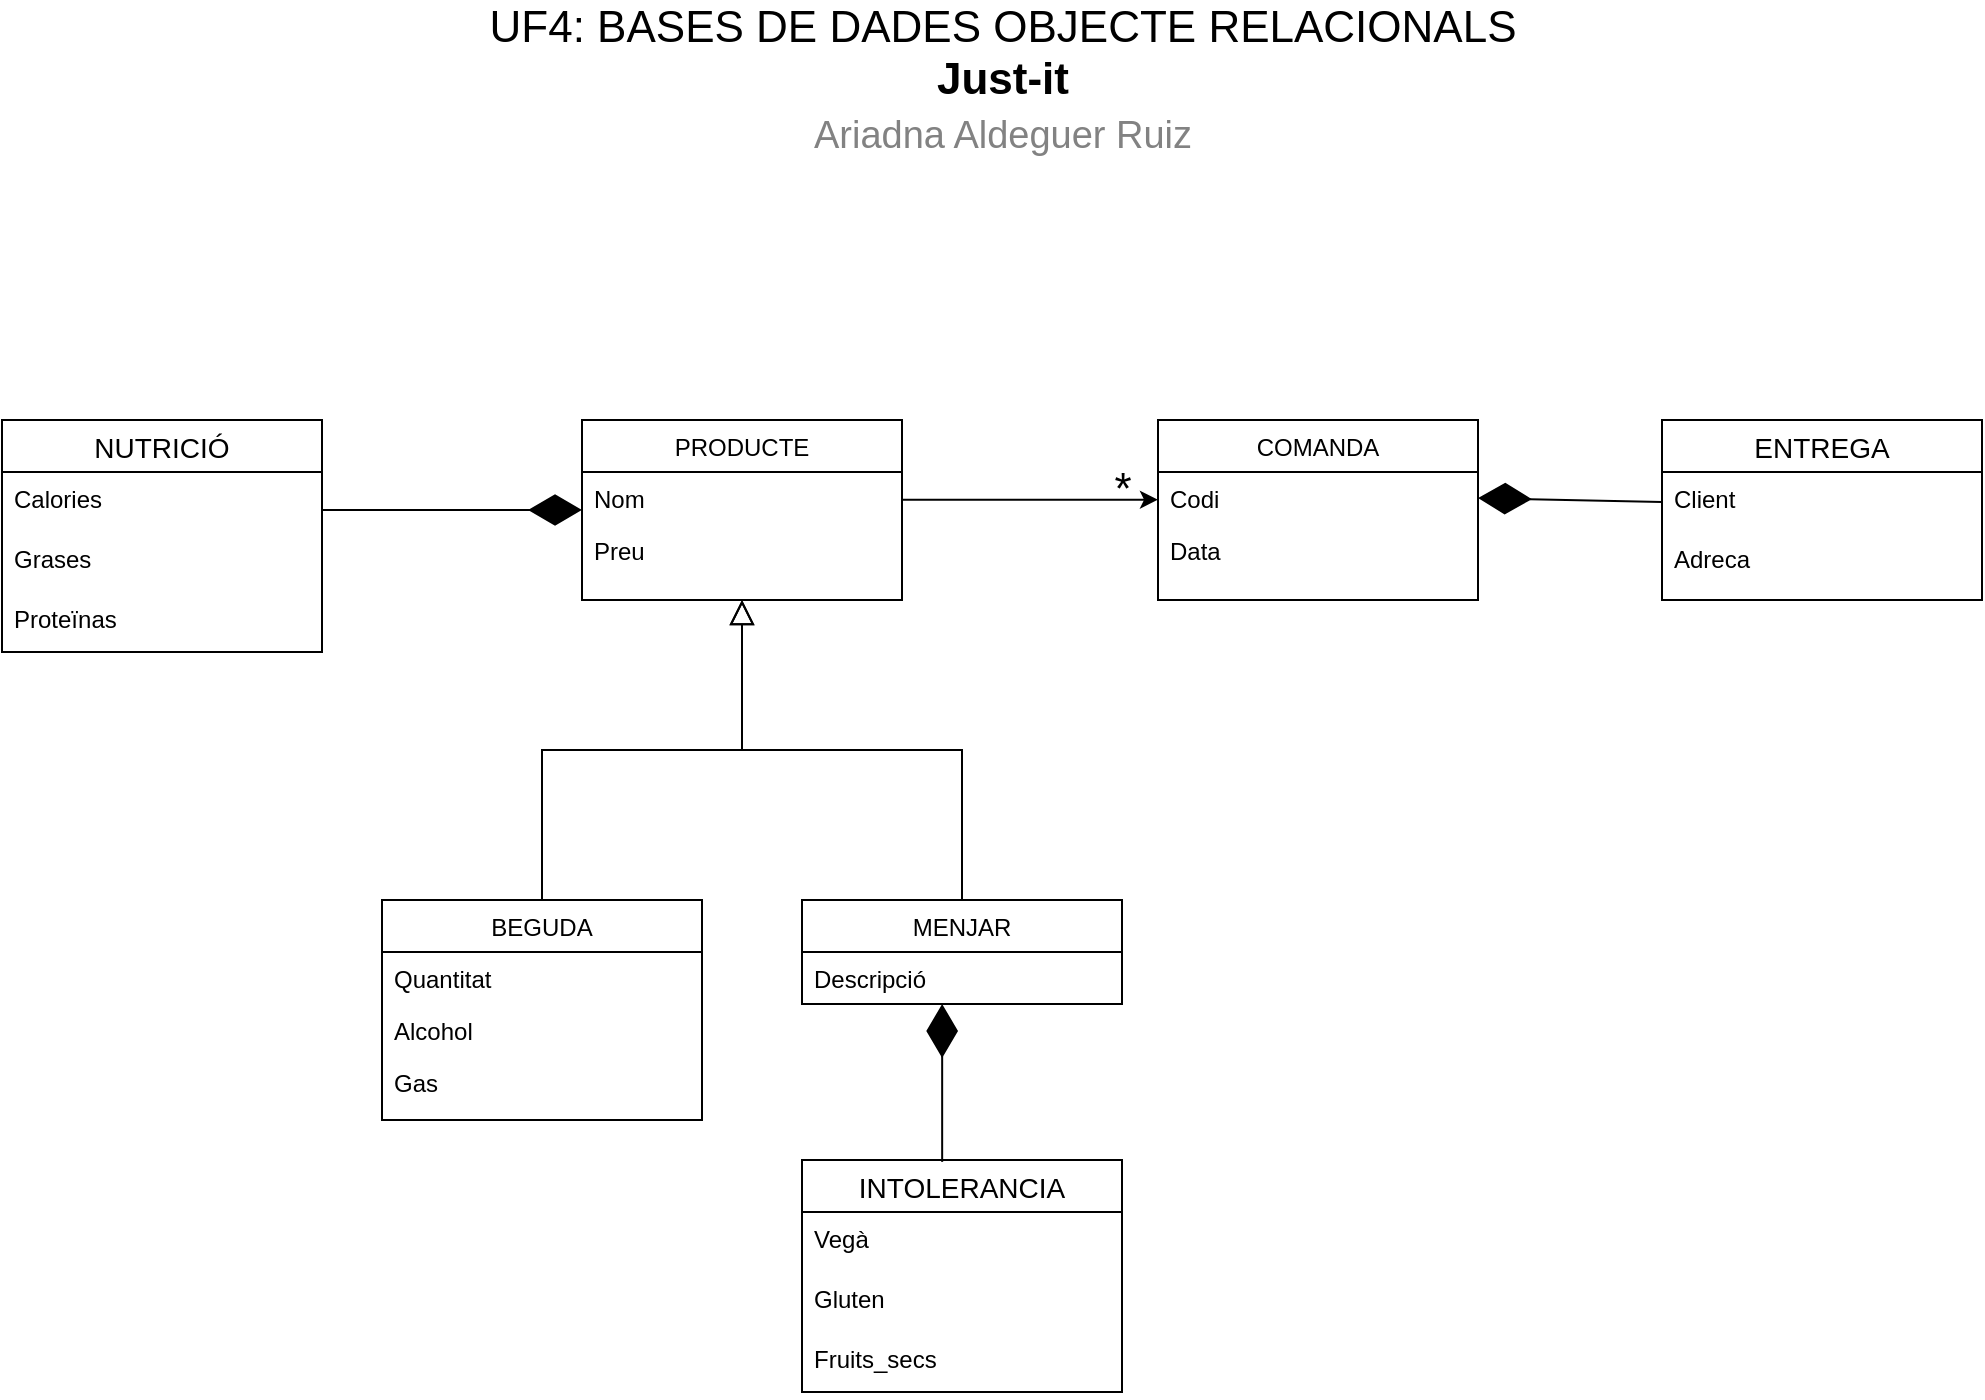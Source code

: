 <mxfile version="14.7.1" type="google"><diagram id="C5RBs43oDa-KdzZeNtuy" name="Page-1"><mxGraphModel dx="1350" dy="737" grid="1" gridSize="10" guides="1" tooltips="1" connect="1" arrows="1" fold="1" page="1" pageScale="1" pageWidth="1169" pageHeight="827" math="0" shadow="0"><root><mxCell id="WIyWlLk6GJQsqaUBKTNV-0"/><mxCell id="WIyWlLk6GJQsqaUBKTNV-1" parent="WIyWlLk6GJQsqaUBKTNV-0"/><mxCell id="zkfFHV4jXpPFQw0GAbJ--0" value="PRODUCTE" style="swimlane;fontStyle=0;align=center;verticalAlign=top;childLayout=stackLayout;horizontal=1;startSize=26;horizontalStack=0;resizeParent=1;resizeLast=0;collapsible=1;marginBottom=0;rounded=0;shadow=0;strokeWidth=1;" parent="WIyWlLk6GJQsqaUBKTNV-1" vertex="1"><mxGeometry x="380" y="260" width="160" height="90" as="geometry"><mxRectangle x="230" y="140" width="160" height="26" as="alternateBounds"/></mxGeometry></mxCell><mxCell id="zkfFHV4jXpPFQw0GAbJ--1" value="Nom" style="text;align=left;verticalAlign=top;spacingLeft=4;spacingRight=4;overflow=hidden;rotatable=0;points=[[0,0.5],[1,0.5]];portConstraint=eastwest;" parent="zkfFHV4jXpPFQw0GAbJ--0" vertex="1"><mxGeometry y="26" width="160" height="26" as="geometry"/></mxCell><mxCell id="zkfFHV4jXpPFQw0GAbJ--2" value="Preu" style="text;align=left;verticalAlign=top;spacingLeft=4;spacingRight=4;overflow=hidden;rotatable=0;points=[[0,0.5],[1,0.5]];portConstraint=eastwest;rounded=0;shadow=0;html=0;" parent="zkfFHV4jXpPFQw0GAbJ--0" vertex="1"><mxGeometry y="52" width="160" height="26" as="geometry"/></mxCell><mxCell id="zkfFHV4jXpPFQw0GAbJ--6" value="BEGUDA" style="swimlane;fontStyle=0;align=center;verticalAlign=top;childLayout=stackLayout;horizontal=1;startSize=26;horizontalStack=0;resizeParent=1;resizeLast=0;collapsible=1;marginBottom=0;rounded=0;shadow=0;strokeWidth=1;" parent="WIyWlLk6GJQsqaUBKTNV-1" vertex="1"><mxGeometry x="280" y="500" width="160" height="110" as="geometry"><mxRectangle x="130" y="380" width="160" height="26" as="alternateBounds"/></mxGeometry></mxCell><mxCell id="zkfFHV4jXpPFQw0GAbJ--7" value="Quantitat" style="text;align=left;verticalAlign=top;spacingLeft=4;spacingRight=4;overflow=hidden;rotatable=0;points=[[0,0.5],[1,0.5]];portConstraint=eastwest;" parent="zkfFHV4jXpPFQw0GAbJ--6" vertex="1"><mxGeometry y="26" width="160" height="26" as="geometry"/></mxCell><mxCell id="zkfFHV4jXpPFQw0GAbJ--8" value="Alcohol" style="text;align=left;verticalAlign=top;spacingLeft=4;spacingRight=4;overflow=hidden;rotatable=0;points=[[0,0.5],[1,0.5]];portConstraint=eastwest;rounded=0;shadow=0;html=0;" parent="zkfFHV4jXpPFQw0GAbJ--6" vertex="1"><mxGeometry y="52" width="160" height="26" as="geometry"/></mxCell><mxCell id="zkfFHV4jXpPFQw0GAbJ--10" value="Gas" style="text;align=left;verticalAlign=top;spacingLeft=4;spacingRight=4;overflow=hidden;rotatable=0;points=[[0,0.5],[1,0.5]];portConstraint=eastwest;fontStyle=0" parent="zkfFHV4jXpPFQw0GAbJ--6" vertex="1"><mxGeometry y="78" width="160" height="26" as="geometry"/></mxCell><mxCell id="zkfFHV4jXpPFQw0GAbJ--12" value="" style="endArrow=block;endSize=10;endFill=0;shadow=0;strokeWidth=1;rounded=0;edgeStyle=elbowEdgeStyle;elbow=vertical;" parent="WIyWlLk6GJQsqaUBKTNV-1" source="zkfFHV4jXpPFQw0GAbJ--6" target="zkfFHV4jXpPFQw0GAbJ--0" edge="1"><mxGeometry width="160" relative="1" as="geometry"><mxPoint x="360" y="343" as="sourcePoint"/><mxPoint x="360" y="343" as="targetPoint"/></mxGeometry></mxCell><mxCell id="zkfFHV4jXpPFQw0GAbJ--13" value="MENJAR" style="swimlane;fontStyle=0;align=center;verticalAlign=top;childLayout=stackLayout;horizontal=1;startSize=26;horizontalStack=0;resizeParent=1;resizeLast=0;collapsible=1;marginBottom=0;rounded=0;shadow=0;strokeWidth=1;" parent="WIyWlLk6GJQsqaUBKTNV-1" vertex="1"><mxGeometry x="490" y="500" width="160" height="52" as="geometry"><mxRectangle x="330" y="360" width="170" height="26" as="alternateBounds"/></mxGeometry></mxCell><mxCell id="zkfFHV4jXpPFQw0GAbJ--14" value="Descripció" style="text;align=left;verticalAlign=top;spacingLeft=4;spacingRight=4;overflow=hidden;rotatable=0;points=[[0,0.5],[1,0.5]];portConstraint=eastwest;" parent="zkfFHV4jXpPFQw0GAbJ--13" vertex="1"><mxGeometry y="26" width="160" height="26" as="geometry"/></mxCell><mxCell id="zkfFHV4jXpPFQw0GAbJ--16" value="" style="endArrow=block;endSize=10;endFill=0;shadow=0;strokeWidth=1;rounded=0;edgeStyle=elbowEdgeStyle;elbow=vertical;" parent="WIyWlLk6GJQsqaUBKTNV-1" source="zkfFHV4jXpPFQw0GAbJ--13" target="zkfFHV4jXpPFQw0GAbJ--0" edge="1"><mxGeometry width="160" relative="1" as="geometry"><mxPoint x="370" y="513" as="sourcePoint"/><mxPoint x="470" y="411" as="targetPoint"/></mxGeometry></mxCell><mxCell id="zkfFHV4jXpPFQw0GAbJ--17" value="COMANDA" style="swimlane;fontStyle=0;align=center;verticalAlign=top;childLayout=stackLayout;horizontal=1;startSize=26;horizontalStack=0;resizeParent=1;resizeLast=0;collapsible=1;marginBottom=0;rounded=0;shadow=0;strokeWidth=1;" parent="WIyWlLk6GJQsqaUBKTNV-1" vertex="1"><mxGeometry x="668" y="260" width="160" height="90" as="geometry"><mxRectangle x="550" y="140" width="160" height="26" as="alternateBounds"/></mxGeometry></mxCell><mxCell id="zkfFHV4jXpPFQw0GAbJ--18" value="Codi" style="text;align=left;verticalAlign=top;spacingLeft=4;spacingRight=4;overflow=hidden;rotatable=0;points=[[0,0.5],[1,0.5]];portConstraint=eastwest;" parent="zkfFHV4jXpPFQw0GAbJ--17" vertex="1"><mxGeometry y="26" width="160" height="26" as="geometry"/></mxCell><mxCell id="zkfFHV4jXpPFQw0GAbJ--19" value="Data" style="text;align=left;verticalAlign=top;spacingLeft=4;spacingRight=4;overflow=hidden;rotatable=0;points=[[0,0.5],[1,0.5]];portConstraint=eastwest;rounded=0;shadow=0;html=0;" parent="zkfFHV4jXpPFQw0GAbJ--17" vertex="1"><mxGeometry y="52" width="160" height="38" as="geometry"/></mxCell><mxCell id="k7GgBZgXpADwATHpDiYC-4" value="INTOLERANCIA" style="swimlane;fontStyle=0;childLayout=stackLayout;horizontal=1;startSize=26;horizontalStack=0;resizeParent=1;resizeParentMax=0;resizeLast=0;collapsible=1;marginBottom=0;align=center;fontSize=14;" parent="WIyWlLk6GJQsqaUBKTNV-1" vertex="1"><mxGeometry x="490" y="630" width="160" height="116" as="geometry"/></mxCell><mxCell id="k7GgBZgXpADwATHpDiYC-5" value="Vegà" style="text;strokeColor=none;fillColor=none;spacingLeft=4;spacingRight=4;overflow=hidden;rotatable=0;points=[[0,0.5],[1,0.5]];portConstraint=eastwest;fontSize=12;" parent="k7GgBZgXpADwATHpDiYC-4" vertex="1"><mxGeometry y="26" width="160" height="30" as="geometry"/></mxCell><mxCell id="k7GgBZgXpADwATHpDiYC-6" value="Gluten" style="text;strokeColor=none;fillColor=none;spacingLeft=4;spacingRight=4;overflow=hidden;rotatable=0;points=[[0,0.5],[1,0.5]];portConstraint=eastwest;fontSize=12;" parent="k7GgBZgXpADwATHpDiYC-4" vertex="1"><mxGeometry y="56" width="160" height="30" as="geometry"/></mxCell><mxCell id="k7GgBZgXpADwATHpDiYC-7" value="Fruits_secs" style="text;strokeColor=none;fillColor=none;spacingLeft=4;spacingRight=4;overflow=hidden;rotatable=0;points=[[0,0.5],[1,0.5]];portConstraint=eastwest;fontSize=12;" parent="k7GgBZgXpADwATHpDiYC-4" vertex="1"><mxGeometry y="86" width="160" height="30" as="geometry"/></mxCell><mxCell id="k7GgBZgXpADwATHpDiYC-9" value="" style="endArrow=diamondThin;endFill=1;endSize=24;html=1;exitX=0.438;exitY=0.008;exitDx=0;exitDy=0;exitPerimeter=0;entryX=0.438;entryY=1;entryDx=0;entryDy=0;entryPerimeter=0;" parent="WIyWlLk6GJQsqaUBKTNV-1" source="k7GgBZgXpADwATHpDiYC-4" target="zkfFHV4jXpPFQw0GAbJ--14" edge="1"><mxGeometry width="160" relative="1" as="geometry"><mxPoint x="494" y="850" as="sourcePoint"/><mxPoint x="560" y="610" as="targetPoint"/></mxGeometry></mxCell><mxCell id="k7GgBZgXpADwATHpDiYC-10" value="" style="endArrow=diamondThin;endFill=1;endSize=24;html=1;entryX=0;entryY=0.5;entryDx=0;entryDy=0;" parent="WIyWlLk6GJQsqaUBKTNV-1" target="zkfFHV4jXpPFQw0GAbJ--0" edge="1"><mxGeometry width="160" relative="1" as="geometry"><mxPoint x="250" y="305" as="sourcePoint"/><mxPoint x="240.0" y="319.07" as="targetPoint"/></mxGeometry></mxCell><mxCell id="k7GgBZgXpADwATHpDiYC-11" value="NUTRICIÓ" style="swimlane;fontStyle=0;childLayout=stackLayout;horizontal=1;startSize=26;horizontalStack=0;resizeParent=1;resizeParentMax=0;resizeLast=0;collapsible=1;marginBottom=0;align=center;fontSize=14;" parent="WIyWlLk6GJQsqaUBKTNV-1" vertex="1"><mxGeometry x="90" y="260" width="160" height="116" as="geometry"><mxRectangle x="130" y="190" width="100" height="26" as="alternateBounds"/></mxGeometry></mxCell><mxCell id="k7GgBZgXpADwATHpDiYC-12" value="Calories" style="text;strokeColor=none;fillColor=none;spacingLeft=4;spacingRight=4;overflow=hidden;rotatable=0;points=[[0,0.5],[1,0.5]];portConstraint=eastwest;fontSize=12;" parent="k7GgBZgXpADwATHpDiYC-11" vertex="1"><mxGeometry y="26" width="160" height="30" as="geometry"/></mxCell><mxCell id="k7GgBZgXpADwATHpDiYC-13" value="Grases" style="text;strokeColor=none;fillColor=none;spacingLeft=4;spacingRight=4;overflow=hidden;rotatable=0;points=[[0,0.5],[1,0.5]];portConstraint=eastwest;fontSize=12;" parent="k7GgBZgXpADwATHpDiYC-11" vertex="1"><mxGeometry y="56" width="160" height="30" as="geometry"/></mxCell><mxCell id="k7GgBZgXpADwATHpDiYC-14" value="Proteïnas" style="text;strokeColor=none;fillColor=none;spacingLeft=4;spacingRight=4;overflow=hidden;rotatable=0;points=[[0,0.5],[1,0.5]];portConstraint=eastwest;fontSize=12;" parent="k7GgBZgXpADwATHpDiYC-11" vertex="1"><mxGeometry y="86" width="160" height="30" as="geometry"/></mxCell><mxCell id="k7GgBZgXpADwATHpDiYC-16" value="ENTREGA" style="swimlane;fontStyle=0;childLayout=stackLayout;horizontal=1;startSize=26;horizontalStack=0;resizeParent=1;resizeParentMax=0;resizeLast=0;collapsible=1;marginBottom=0;align=center;fontSize=14;" parent="WIyWlLk6GJQsqaUBKTNV-1" vertex="1"><mxGeometry x="920" y="260" width="160" height="90" as="geometry"><mxRectangle x="130" y="190" width="100" height="26" as="alternateBounds"/></mxGeometry></mxCell><mxCell id="k7GgBZgXpADwATHpDiYC-17" value="Client" style="text;strokeColor=none;fillColor=none;spacingLeft=4;spacingRight=4;overflow=hidden;rotatable=0;points=[[0,0.5],[1,0.5]];portConstraint=eastwest;fontSize=12;" parent="k7GgBZgXpADwATHpDiYC-16" vertex="1"><mxGeometry y="26" width="160" height="30" as="geometry"/></mxCell><mxCell id="k7GgBZgXpADwATHpDiYC-18" value="Adreca" style="text;strokeColor=none;fillColor=none;spacingLeft=4;spacingRight=4;overflow=hidden;rotatable=0;points=[[0,0.5],[1,0.5]];portConstraint=eastwest;fontSize=12;" parent="k7GgBZgXpADwATHpDiYC-16" vertex="1"><mxGeometry y="56" width="160" height="34" as="geometry"/></mxCell><mxCell id="k7GgBZgXpADwATHpDiYC-20" value="" style="endArrow=diamondThin;endFill=1;endSize=24;html=1;entryX=1;entryY=0.5;entryDx=0;entryDy=0;exitX=0;exitY=0.5;exitDx=0;exitDy=0;" parent="WIyWlLk6GJQsqaUBKTNV-1" source="k7GgBZgXpADwATHpDiYC-17" target="zkfFHV4jXpPFQw0GAbJ--18" edge="1"><mxGeometry width="160" relative="1" as="geometry"><mxPoint x="850.0" y="489" as="sourcePoint"/><mxPoint x="979.36" y="490.58" as="targetPoint"/></mxGeometry></mxCell><mxCell id="k7GgBZgXpADwATHpDiYC-22" value="*" style="edgeLabel;html=1;align=center;verticalAlign=middle;resizable=0;points=[];fontSize=22;spacing=0;" parent="WIyWlLk6GJQsqaUBKTNV-1" vertex="1" connectable="0"><mxGeometry x="650.004" y="295" as="geometry"/></mxCell><mxCell id="k7GgBZgXpADwATHpDiYC-23" value="" style="endArrow=none;html=1;entryX=1;entryY=0.5;entryDx=0;entryDy=0;exitX=0;exitY=0.5;exitDx=0;exitDy=0;endFill=0;startArrow=classic;startFill=1;" parent="WIyWlLk6GJQsqaUBKTNV-1" edge="1"><mxGeometry width="50" height="50" relative="1" as="geometry"><mxPoint x="668" y="299.86" as="sourcePoint"/><mxPoint x="540" y="299.86" as="targetPoint"/></mxGeometry></mxCell><mxCell id="k7GgBZgXpADwATHpDiYC-24" value="UF4: BASES DE DADES OBJECTE RELACIONALS&lt;br&gt;&lt;b&gt;Just-it&lt;/b&gt;&lt;br&gt;&lt;font style=&quot;font-size: 19px&quot; color=&quot;#828282&quot;&gt;Ariadna Aldeguer Ruiz&lt;/font&gt;" style="text;html=1;align=center;verticalAlign=middle;resizable=0;points=[];autosize=1;strokeColor=none;fontSize=22;" parent="WIyWlLk6GJQsqaUBKTNV-1" vertex="1"><mxGeometry x="325" y="50" width="530" height="80" as="geometry"/></mxCell></root></mxGraphModel></diagram></mxfile>